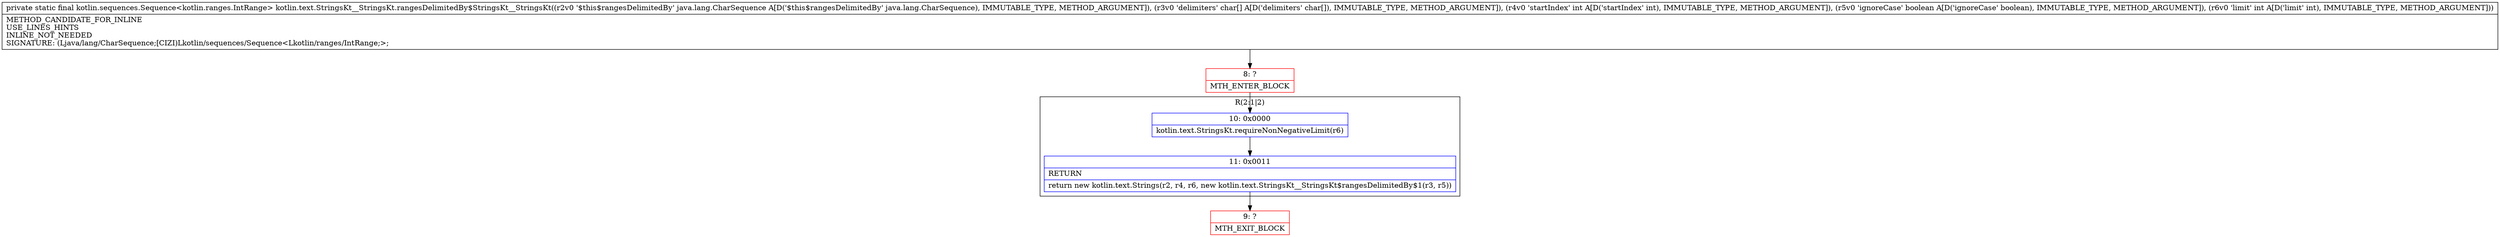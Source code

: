 digraph "CFG forkotlin.text.StringsKt__StringsKt.rangesDelimitedBy$StringsKt__StringsKt(Ljava\/lang\/CharSequence;[CIZI)Lkotlin\/sequences\/Sequence;" {
subgraph cluster_Region_1814158143 {
label = "R(2:1|2)";
node [shape=record,color=blue];
Node_10 [shape=record,label="{10\:\ 0x0000|kotlin.text.StringsKt.requireNonNegativeLimit(r6)\l}"];
Node_11 [shape=record,label="{11\:\ 0x0011|RETURN\l|return new kotlin.text.Strings(r2, r4, r6, new kotlin.text.StringsKt__StringsKt$rangesDelimitedBy$1(r3, r5))\l}"];
}
Node_8 [shape=record,color=red,label="{8\:\ ?|MTH_ENTER_BLOCK\l}"];
Node_9 [shape=record,color=red,label="{9\:\ ?|MTH_EXIT_BLOCK\l}"];
MethodNode[shape=record,label="{private static final kotlin.sequences.Sequence\<kotlin.ranges.IntRange\> kotlin.text.StringsKt__StringsKt.rangesDelimitedBy$StringsKt__StringsKt((r2v0 '$this$rangesDelimitedBy' java.lang.CharSequence A[D('$this$rangesDelimitedBy' java.lang.CharSequence), IMMUTABLE_TYPE, METHOD_ARGUMENT]), (r3v0 'delimiters' char[] A[D('delimiters' char[]), IMMUTABLE_TYPE, METHOD_ARGUMENT]), (r4v0 'startIndex' int A[D('startIndex' int), IMMUTABLE_TYPE, METHOD_ARGUMENT]), (r5v0 'ignoreCase' boolean A[D('ignoreCase' boolean), IMMUTABLE_TYPE, METHOD_ARGUMENT]), (r6v0 'limit' int A[D('limit' int), IMMUTABLE_TYPE, METHOD_ARGUMENT]))  | METHOD_CANDIDATE_FOR_INLINE\lUSE_LINES_HINTS\lINLINE_NOT_NEEDED\lSIGNATURE: (Ljava\/lang\/CharSequence;[CIZI)Lkotlin\/sequences\/Sequence\<Lkotlin\/ranges\/IntRange;\>;\l}"];
MethodNode -> Node_8;Node_10 -> Node_11;
Node_11 -> Node_9;
Node_8 -> Node_10;
}

